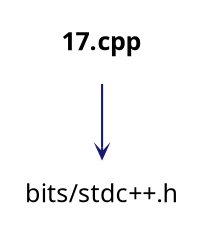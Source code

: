 digraph "17.cpp"
{
 // INTERACTIVE_SVG=YES
 // LATEX_PDF_SIZE
  graph [];
  edge [fontname=Ubuntu labelfontsize=10 arrowhead=open arrowtail=open arrowsize=0.5];
  node [fontname=Ubuntu fontsize=12 shape=plaintext];
  Node1 [label=<<b>17.cpp</b>> tooltip="C++17." ];
  Node1 -> Node2 [color="midnightblue"style="solid"];
  Node2 [label="bits/stdc++.h" color=grey75 tooltip=" " ];
}
